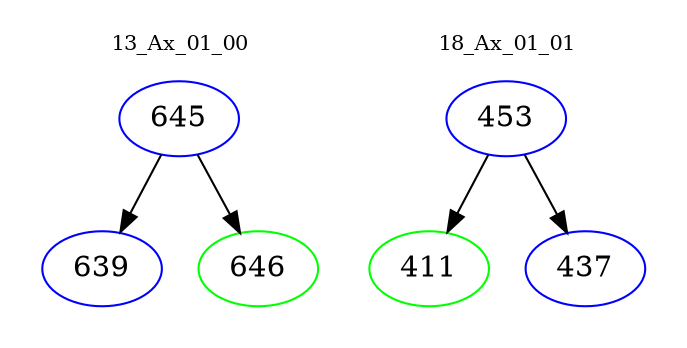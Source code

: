 digraph{
subgraph cluster_0 {
color = white
label = "13_Ax_01_00";
fontsize=10;
T0_645 [label="645", color="blue"]
T0_645 -> T0_639 [color="black"]
T0_639 [label="639", color="blue"]
T0_645 -> T0_646 [color="black"]
T0_646 [label="646", color="green"]
}
subgraph cluster_1 {
color = white
label = "18_Ax_01_01";
fontsize=10;
T1_453 [label="453", color="blue"]
T1_453 -> T1_411 [color="black"]
T1_411 [label="411", color="green"]
T1_453 -> T1_437 [color="black"]
T1_437 [label="437", color="blue"]
}
}

